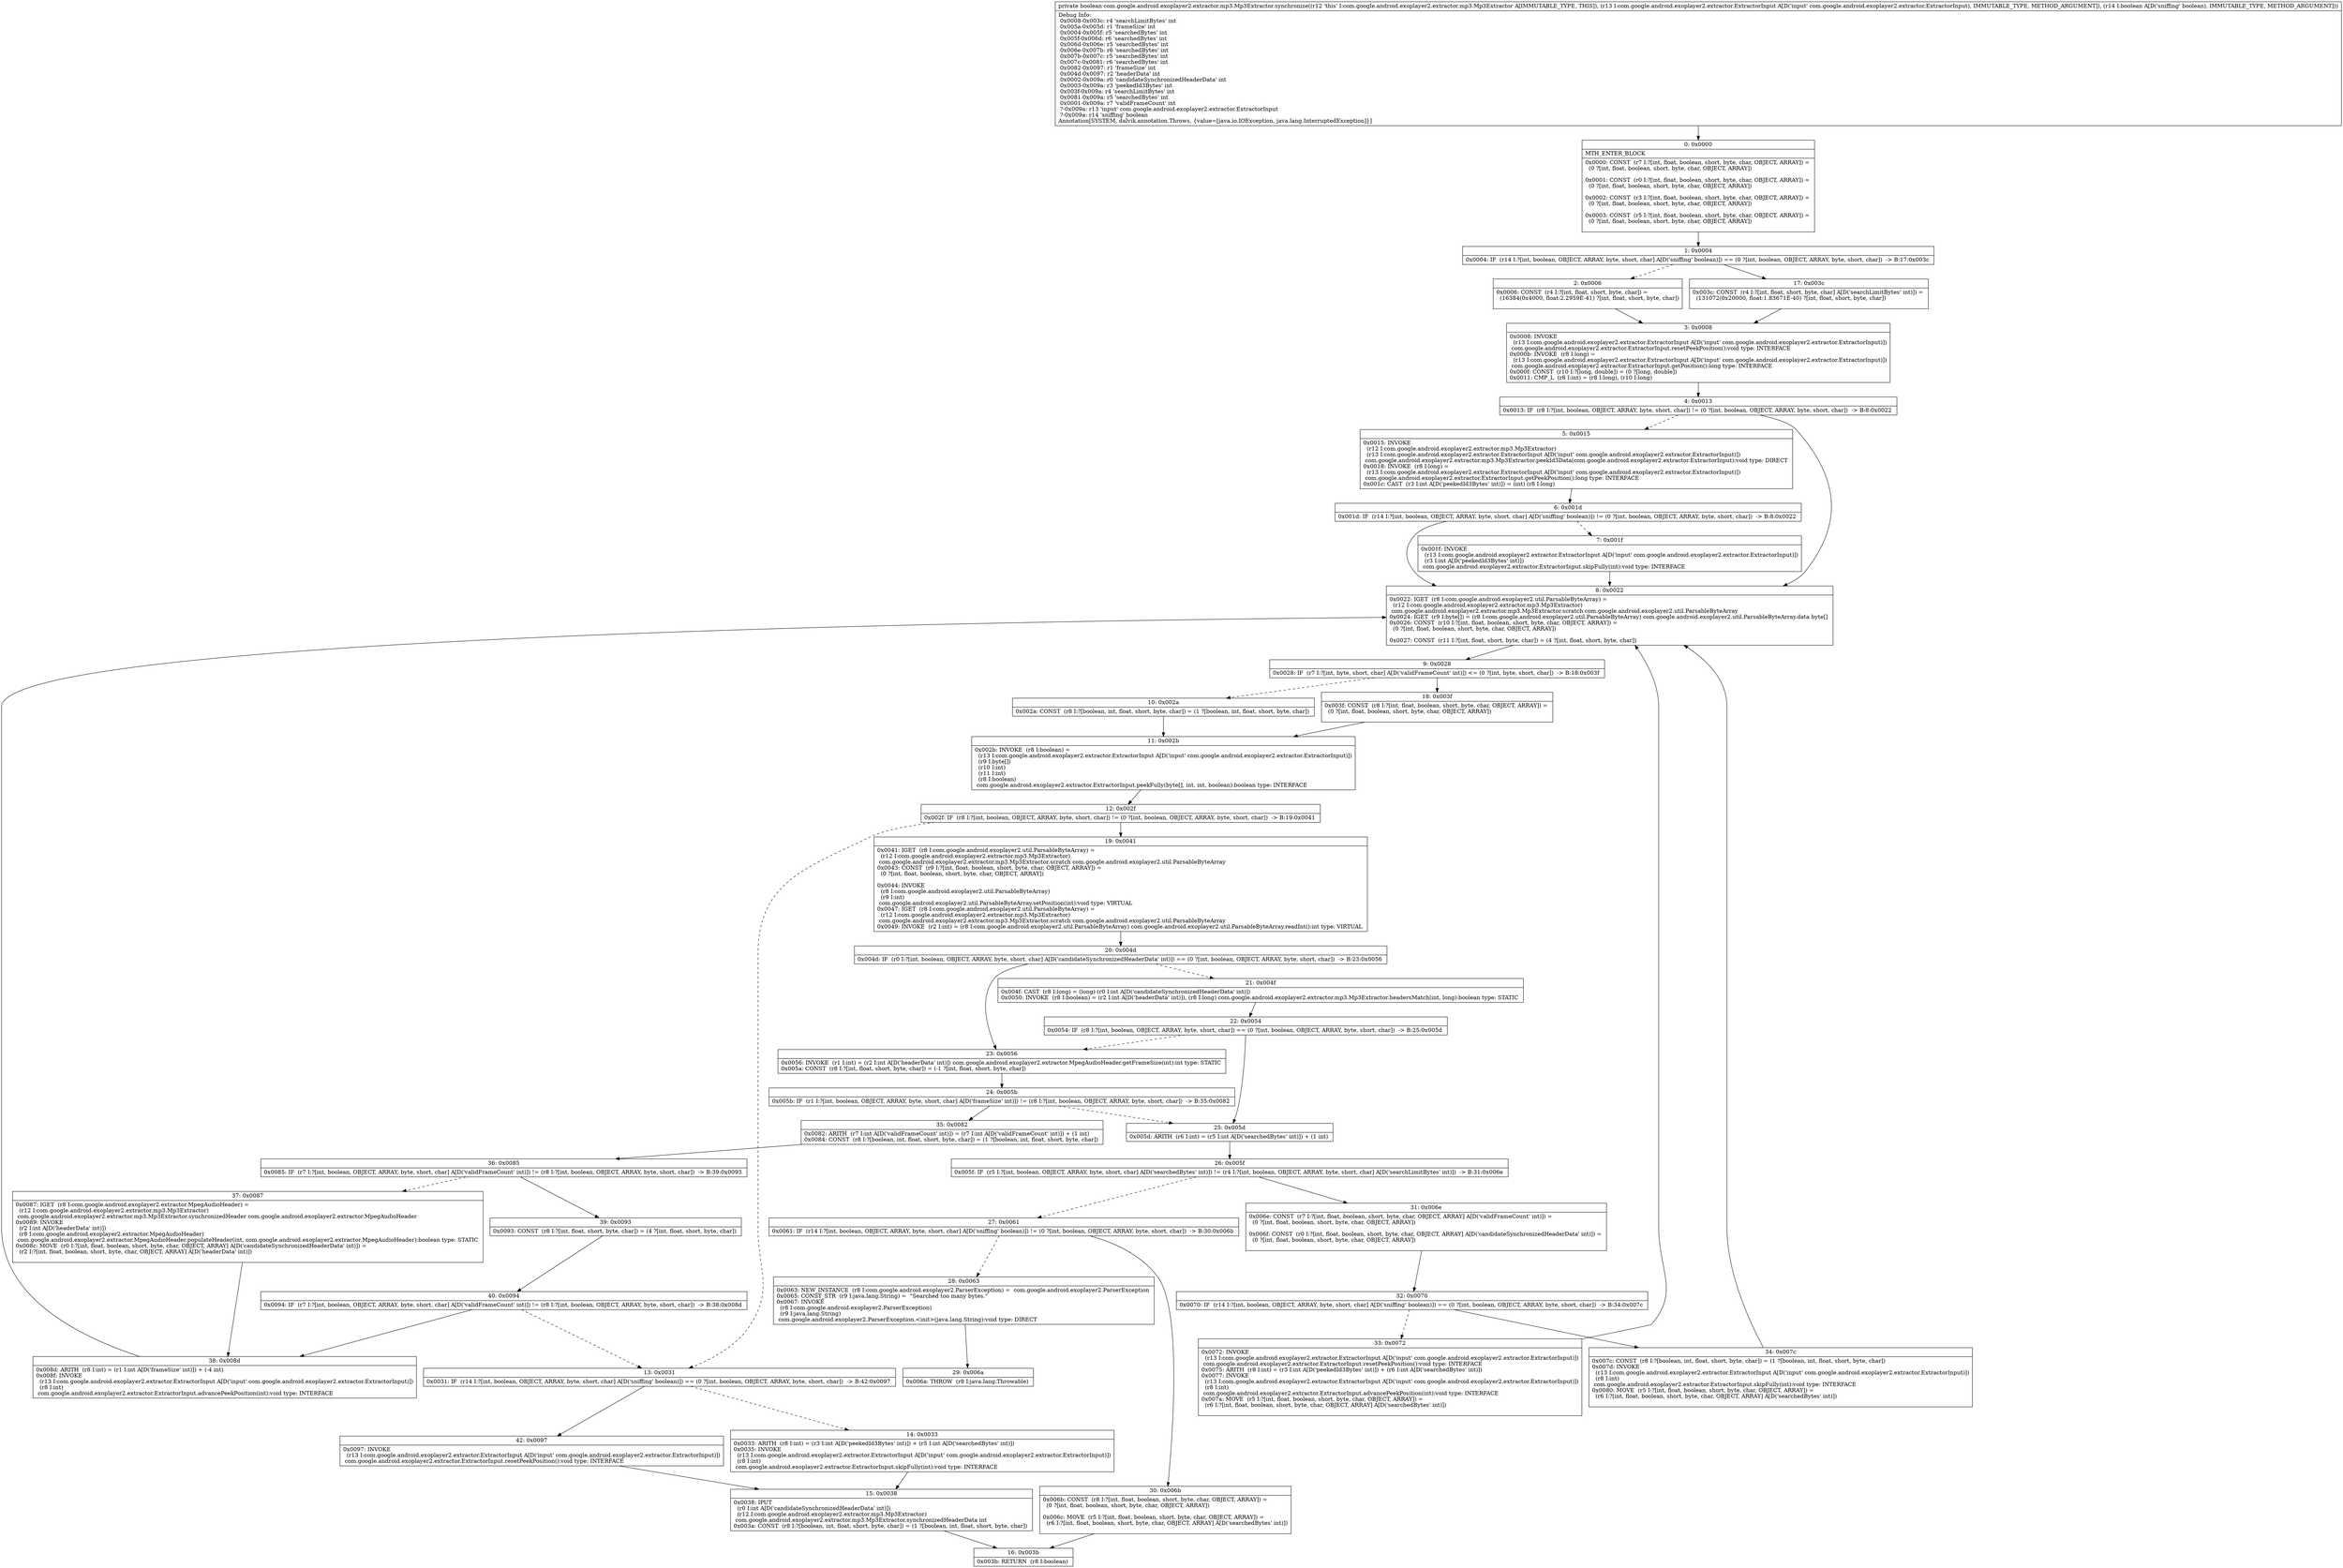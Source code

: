 digraph "CFG forcom.google.android.exoplayer2.extractor.mp3.Mp3Extractor.synchronize(Lcom\/google\/android\/exoplayer2\/extractor\/ExtractorInput;Z)Z" {
Node_0 [shape=record,label="{0\:\ 0x0000|MTH_ENTER_BLOCK\l|0x0000: CONST  (r7 I:?[int, float, boolean, short, byte, char, OBJECT, ARRAY]) = \l  (0 ?[int, float, boolean, short, byte, char, OBJECT, ARRAY])\l \l0x0001: CONST  (r0 I:?[int, float, boolean, short, byte, char, OBJECT, ARRAY]) = \l  (0 ?[int, float, boolean, short, byte, char, OBJECT, ARRAY])\l \l0x0002: CONST  (r3 I:?[int, float, boolean, short, byte, char, OBJECT, ARRAY]) = \l  (0 ?[int, float, boolean, short, byte, char, OBJECT, ARRAY])\l \l0x0003: CONST  (r5 I:?[int, float, boolean, short, byte, char, OBJECT, ARRAY]) = \l  (0 ?[int, float, boolean, short, byte, char, OBJECT, ARRAY])\l \l}"];
Node_1 [shape=record,label="{1\:\ 0x0004|0x0004: IF  (r14 I:?[int, boolean, OBJECT, ARRAY, byte, short, char] A[D('sniffing' boolean)]) == (0 ?[int, boolean, OBJECT, ARRAY, byte, short, char])  \-\> B:17:0x003c \l}"];
Node_2 [shape=record,label="{2\:\ 0x0006|0x0006: CONST  (r4 I:?[int, float, short, byte, char]) = \l  (16384(0x4000, float:2.2959E\-41) ?[int, float, short, byte, char])\l \l}"];
Node_3 [shape=record,label="{3\:\ 0x0008|0x0008: INVOKE  \l  (r13 I:com.google.android.exoplayer2.extractor.ExtractorInput A[D('input' com.google.android.exoplayer2.extractor.ExtractorInput)])\l com.google.android.exoplayer2.extractor.ExtractorInput.resetPeekPosition():void type: INTERFACE \l0x000b: INVOKE  (r8 I:long) = \l  (r13 I:com.google.android.exoplayer2.extractor.ExtractorInput A[D('input' com.google.android.exoplayer2.extractor.ExtractorInput)])\l com.google.android.exoplayer2.extractor.ExtractorInput.getPosition():long type: INTERFACE \l0x000f: CONST  (r10 I:?[long, double]) = (0 ?[long, double]) \l0x0011: CMP_L  (r8 I:int) = (r8 I:long), (r10 I:long) \l}"];
Node_4 [shape=record,label="{4\:\ 0x0013|0x0013: IF  (r8 I:?[int, boolean, OBJECT, ARRAY, byte, short, char]) != (0 ?[int, boolean, OBJECT, ARRAY, byte, short, char])  \-\> B:8:0x0022 \l}"];
Node_5 [shape=record,label="{5\:\ 0x0015|0x0015: INVOKE  \l  (r12 I:com.google.android.exoplayer2.extractor.mp3.Mp3Extractor)\l  (r13 I:com.google.android.exoplayer2.extractor.ExtractorInput A[D('input' com.google.android.exoplayer2.extractor.ExtractorInput)])\l com.google.android.exoplayer2.extractor.mp3.Mp3Extractor.peekId3Data(com.google.android.exoplayer2.extractor.ExtractorInput):void type: DIRECT \l0x0018: INVOKE  (r8 I:long) = \l  (r13 I:com.google.android.exoplayer2.extractor.ExtractorInput A[D('input' com.google.android.exoplayer2.extractor.ExtractorInput)])\l com.google.android.exoplayer2.extractor.ExtractorInput.getPeekPosition():long type: INTERFACE \l0x001c: CAST  (r3 I:int A[D('peekedId3Bytes' int)]) = (int) (r8 I:long) \l}"];
Node_6 [shape=record,label="{6\:\ 0x001d|0x001d: IF  (r14 I:?[int, boolean, OBJECT, ARRAY, byte, short, char] A[D('sniffing' boolean)]) != (0 ?[int, boolean, OBJECT, ARRAY, byte, short, char])  \-\> B:8:0x0022 \l}"];
Node_7 [shape=record,label="{7\:\ 0x001f|0x001f: INVOKE  \l  (r13 I:com.google.android.exoplayer2.extractor.ExtractorInput A[D('input' com.google.android.exoplayer2.extractor.ExtractorInput)])\l  (r3 I:int A[D('peekedId3Bytes' int)])\l com.google.android.exoplayer2.extractor.ExtractorInput.skipFully(int):void type: INTERFACE \l}"];
Node_8 [shape=record,label="{8\:\ 0x0022|0x0022: IGET  (r8 I:com.google.android.exoplayer2.util.ParsableByteArray) = \l  (r12 I:com.google.android.exoplayer2.extractor.mp3.Mp3Extractor)\l com.google.android.exoplayer2.extractor.mp3.Mp3Extractor.scratch com.google.android.exoplayer2.util.ParsableByteArray \l0x0024: IGET  (r9 I:byte[]) = (r8 I:com.google.android.exoplayer2.util.ParsableByteArray) com.google.android.exoplayer2.util.ParsableByteArray.data byte[] \l0x0026: CONST  (r10 I:?[int, float, boolean, short, byte, char, OBJECT, ARRAY]) = \l  (0 ?[int, float, boolean, short, byte, char, OBJECT, ARRAY])\l \l0x0027: CONST  (r11 I:?[int, float, short, byte, char]) = (4 ?[int, float, short, byte, char]) \l}"];
Node_9 [shape=record,label="{9\:\ 0x0028|0x0028: IF  (r7 I:?[int, byte, short, char] A[D('validFrameCount' int)]) \<= (0 ?[int, byte, short, char])  \-\> B:18:0x003f \l}"];
Node_10 [shape=record,label="{10\:\ 0x002a|0x002a: CONST  (r8 I:?[boolean, int, float, short, byte, char]) = (1 ?[boolean, int, float, short, byte, char]) \l}"];
Node_11 [shape=record,label="{11\:\ 0x002b|0x002b: INVOKE  (r8 I:boolean) = \l  (r13 I:com.google.android.exoplayer2.extractor.ExtractorInput A[D('input' com.google.android.exoplayer2.extractor.ExtractorInput)])\l  (r9 I:byte[])\l  (r10 I:int)\l  (r11 I:int)\l  (r8 I:boolean)\l com.google.android.exoplayer2.extractor.ExtractorInput.peekFully(byte[], int, int, boolean):boolean type: INTERFACE \l}"];
Node_12 [shape=record,label="{12\:\ 0x002f|0x002f: IF  (r8 I:?[int, boolean, OBJECT, ARRAY, byte, short, char]) != (0 ?[int, boolean, OBJECT, ARRAY, byte, short, char])  \-\> B:19:0x0041 \l}"];
Node_13 [shape=record,label="{13\:\ 0x0031|0x0031: IF  (r14 I:?[int, boolean, OBJECT, ARRAY, byte, short, char] A[D('sniffing' boolean)]) == (0 ?[int, boolean, OBJECT, ARRAY, byte, short, char])  \-\> B:42:0x0097 \l}"];
Node_14 [shape=record,label="{14\:\ 0x0033|0x0033: ARITH  (r8 I:int) = (r3 I:int A[D('peekedId3Bytes' int)]) + (r5 I:int A[D('searchedBytes' int)]) \l0x0035: INVOKE  \l  (r13 I:com.google.android.exoplayer2.extractor.ExtractorInput A[D('input' com.google.android.exoplayer2.extractor.ExtractorInput)])\l  (r8 I:int)\l com.google.android.exoplayer2.extractor.ExtractorInput.skipFully(int):void type: INTERFACE \l}"];
Node_15 [shape=record,label="{15\:\ 0x0038|0x0038: IPUT  \l  (r0 I:int A[D('candidateSynchronizedHeaderData' int)])\l  (r12 I:com.google.android.exoplayer2.extractor.mp3.Mp3Extractor)\l com.google.android.exoplayer2.extractor.mp3.Mp3Extractor.synchronizedHeaderData int \l0x003a: CONST  (r8 I:?[boolean, int, float, short, byte, char]) = (1 ?[boolean, int, float, short, byte, char]) \l}"];
Node_16 [shape=record,label="{16\:\ 0x003b|0x003b: RETURN  (r8 I:boolean) \l}"];
Node_17 [shape=record,label="{17\:\ 0x003c|0x003c: CONST  (r4 I:?[int, float, short, byte, char] A[D('searchLimitBytes' int)]) = \l  (131072(0x20000, float:1.83671E\-40) ?[int, float, short, byte, char])\l \l}"];
Node_18 [shape=record,label="{18\:\ 0x003f|0x003f: CONST  (r8 I:?[int, float, boolean, short, byte, char, OBJECT, ARRAY]) = \l  (0 ?[int, float, boolean, short, byte, char, OBJECT, ARRAY])\l \l}"];
Node_19 [shape=record,label="{19\:\ 0x0041|0x0041: IGET  (r8 I:com.google.android.exoplayer2.util.ParsableByteArray) = \l  (r12 I:com.google.android.exoplayer2.extractor.mp3.Mp3Extractor)\l com.google.android.exoplayer2.extractor.mp3.Mp3Extractor.scratch com.google.android.exoplayer2.util.ParsableByteArray \l0x0043: CONST  (r9 I:?[int, float, boolean, short, byte, char, OBJECT, ARRAY]) = \l  (0 ?[int, float, boolean, short, byte, char, OBJECT, ARRAY])\l \l0x0044: INVOKE  \l  (r8 I:com.google.android.exoplayer2.util.ParsableByteArray)\l  (r9 I:int)\l com.google.android.exoplayer2.util.ParsableByteArray.setPosition(int):void type: VIRTUAL \l0x0047: IGET  (r8 I:com.google.android.exoplayer2.util.ParsableByteArray) = \l  (r12 I:com.google.android.exoplayer2.extractor.mp3.Mp3Extractor)\l com.google.android.exoplayer2.extractor.mp3.Mp3Extractor.scratch com.google.android.exoplayer2.util.ParsableByteArray \l0x0049: INVOKE  (r2 I:int) = (r8 I:com.google.android.exoplayer2.util.ParsableByteArray) com.google.android.exoplayer2.util.ParsableByteArray.readInt():int type: VIRTUAL \l}"];
Node_20 [shape=record,label="{20\:\ 0x004d|0x004d: IF  (r0 I:?[int, boolean, OBJECT, ARRAY, byte, short, char] A[D('candidateSynchronizedHeaderData' int)]) == (0 ?[int, boolean, OBJECT, ARRAY, byte, short, char])  \-\> B:23:0x0056 \l}"];
Node_21 [shape=record,label="{21\:\ 0x004f|0x004f: CAST  (r8 I:long) = (long) (r0 I:int A[D('candidateSynchronizedHeaderData' int)]) \l0x0050: INVOKE  (r8 I:boolean) = (r2 I:int A[D('headerData' int)]), (r8 I:long) com.google.android.exoplayer2.extractor.mp3.Mp3Extractor.headersMatch(int, long):boolean type: STATIC \l}"];
Node_22 [shape=record,label="{22\:\ 0x0054|0x0054: IF  (r8 I:?[int, boolean, OBJECT, ARRAY, byte, short, char]) == (0 ?[int, boolean, OBJECT, ARRAY, byte, short, char])  \-\> B:25:0x005d \l}"];
Node_23 [shape=record,label="{23\:\ 0x0056|0x0056: INVOKE  (r1 I:int) = (r2 I:int A[D('headerData' int)]) com.google.android.exoplayer2.extractor.MpegAudioHeader.getFrameSize(int):int type: STATIC \l0x005a: CONST  (r8 I:?[int, float, short, byte, char]) = (\-1 ?[int, float, short, byte, char]) \l}"];
Node_24 [shape=record,label="{24\:\ 0x005b|0x005b: IF  (r1 I:?[int, boolean, OBJECT, ARRAY, byte, short, char] A[D('frameSize' int)]) != (r8 I:?[int, boolean, OBJECT, ARRAY, byte, short, char])  \-\> B:35:0x0082 \l}"];
Node_25 [shape=record,label="{25\:\ 0x005d|0x005d: ARITH  (r6 I:int) = (r5 I:int A[D('searchedBytes' int)]) + (1 int) \l}"];
Node_26 [shape=record,label="{26\:\ 0x005f|0x005f: IF  (r5 I:?[int, boolean, OBJECT, ARRAY, byte, short, char] A[D('searchedBytes' int)]) != (r4 I:?[int, boolean, OBJECT, ARRAY, byte, short, char] A[D('searchLimitBytes' int)])  \-\> B:31:0x006e \l}"];
Node_27 [shape=record,label="{27\:\ 0x0061|0x0061: IF  (r14 I:?[int, boolean, OBJECT, ARRAY, byte, short, char] A[D('sniffing' boolean)]) != (0 ?[int, boolean, OBJECT, ARRAY, byte, short, char])  \-\> B:30:0x006b \l}"];
Node_28 [shape=record,label="{28\:\ 0x0063|0x0063: NEW_INSTANCE  (r8 I:com.google.android.exoplayer2.ParserException) =  com.google.android.exoplayer2.ParserException \l0x0065: CONST_STR  (r9 I:java.lang.String) =  \"Searched too many bytes.\" \l0x0067: INVOKE  \l  (r8 I:com.google.android.exoplayer2.ParserException)\l  (r9 I:java.lang.String)\l com.google.android.exoplayer2.ParserException.\<init\>(java.lang.String):void type: DIRECT \l}"];
Node_29 [shape=record,label="{29\:\ 0x006a|0x006a: THROW  (r8 I:java.lang.Throwable) \l}"];
Node_30 [shape=record,label="{30\:\ 0x006b|0x006b: CONST  (r8 I:?[int, float, boolean, short, byte, char, OBJECT, ARRAY]) = \l  (0 ?[int, float, boolean, short, byte, char, OBJECT, ARRAY])\l \l0x006c: MOVE  (r5 I:?[int, float, boolean, short, byte, char, OBJECT, ARRAY]) = \l  (r6 I:?[int, float, boolean, short, byte, char, OBJECT, ARRAY] A[D('searchedBytes' int)])\l \l}"];
Node_31 [shape=record,label="{31\:\ 0x006e|0x006e: CONST  (r7 I:?[int, float, boolean, short, byte, char, OBJECT, ARRAY] A[D('validFrameCount' int)]) = \l  (0 ?[int, float, boolean, short, byte, char, OBJECT, ARRAY])\l \l0x006f: CONST  (r0 I:?[int, float, boolean, short, byte, char, OBJECT, ARRAY] A[D('candidateSynchronizedHeaderData' int)]) = \l  (0 ?[int, float, boolean, short, byte, char, OBJECT, ARRAY])\l \l}"];
Node_32 [shape=record,label="{32\:\ 0x0070|0x0070: IF  (r14 I:?[int, boolean, OBJECT, ARRAY, byte, short, char] A[D('sniffing' boolean)]) == (0 ?[int, boolean, OBJECT, ARRAY, byte, short, char])  \-\> B:34:0x007c \l}"];
Node_33 [shape=record,label="{33\:\ 0x0072|0x0072: INVOKE  \l  (r13 I:com.google.android.exoplayer2.extractor.ExtractorInput A[D('input' com.google.android.exoplayer2.extractor.ExtractorInput)])\l com.google.android.exoplayer2.extractor.ExtractorInput.resetPeekPosition():void type: INTERFACE \l0x0075: ARITH  (r8 I:int) = (r3 I:int A[D('peekedId3Bytes' int)]) + (r6 I:int A[D('searchedBytes' int)]) \l0x0077: INVOKE  \l  (r13 I:com.google.android.exoplayer2.extractor.ExtractorInput A[D('input' com.google.android.exoplayer2.extractor.ExtractorInput)])\l  (r8 I:int)\l com.google.android.exoplayer2.extractor.ExtractorInput.advancePeekPosition(int):void type: INTERFACE \l0x007a: MOVE  (r5 I:?[int, float, boolean, short, byte, char, OBJECT, ARRAY]) = \l  (r6 I:?[int, float, boolean, short, byte, char, OBJECT, ARRAY] A[D('searchedBytes' int)])\l \l}"];
Node_34 [shape=record,label="{34\:\ 0x007c|0x007c: CONST  (r8 I:?[boolean, int, float, short, byte, char]) = (1 ?[boolean, int, float, short, byte, char]) \l0x007d: INVOKE  \l  (r13 I:com.google.android.exoplayer2.extractor.ExtractorInput A[D('input' com.google.android.exoplayer2.extractor.ExtractorInput)])\l  (r8 I:int)\l com.google.android.exoplayer2.extractor.ExtractorInput.skipFully(int):void type: INTERFACE \l0x0080: MOVE  (r5 I:?[int, float, boolean, short, byte, char, OBJECT, ARRAY]) = \l  (r6 I:?[int, float, boolean, short, byte, char, OBJECT, ARRAY] A[D('searchedBytes' int)])\l \l}"];
Node_35 [shape=record,label="{35\:\ 0x0082|0x0082: ARITH  (r7 I:int A[D('validFrameCount' int)]) = (r7 I:int A[D('validFrameCount' int)]) + (1 int) \l0x0084: CONST  (r8 I:?[boolean, int, float, short, byte, char]) = (1 ?[boolean, int, float, short, byte, char]) \l}"];
Node_36 [shape=record,label="{36\:\ 0x0085|0x0085: IF  (r7 I:?[int, boolean, OBJECT, ARRAY, byte, short, char] A[D('validFrameCount' int)]) != (r8 I:?[int, boolean, OBJECT, ARRAY, byte, short, char])  \-\> B:39:0x0093 \l}"];
Node_37 [shape=record,label="{37\:\ 0x0087|0x0087: IGET  (r8 I:com.google.android.exoplayer2.extractor.MpegAudioHeader) = \l  (r12 I:com.google.android.exoplayer2.extractor.mp3.Mp3Extractor)\l com.google.android.exoplayer2.extractor.mp3.Mp3Extractor.synchronizedHeader com.google.android.exoplayer2.extractor.MpegAudioHeader \l0x0089: INVOKE  \l  (r2 I:int A[D('headerData' int)])\l  (r8 I:com.google.android.exoplayer2.extractor.MpegAudioHeader)\l com.google.android.exoplayer2.extractor.MpegAudioHeader.populateHeader(int, com.google.android.exoplayer2.extractor.MpegAudioHeader):boolean type: STATIC \l0x008c: MOVE  (r0 I:?[int, float, boolean, short, byte, char, OBJECT, ARRAY] A[D('candidateSynchronizedHeaderData' int)]) = \l  (r2 I:?[int, float, boolean, short, byte, char, OBJECT, ARRAY] A[D('headerData' int)])\l \l}"];
Node_38 [shape=record,label="{38\:\ 0x008d|0x008d: ARITH  (r8 I:int) = (r1 I:int A[D('frameSize' int)]) + (\-4 int) \l0x008f: INVOKE  \l  (r13 I:com.google.android.exoplayer2.extractor.ExtractorInput A[D('input' com.google.android.exoplayer2.extractor.ExtractorInput)])\l  (r8 I:int)\l com.google.android.exoplayer2.extractor.ExtractorInput.advancePeekPosition(int):void type: INTERFACE \l}"];
Node_39 [shape=record,label="{39\:\ 0x0093|0x0093: CONST  (r8 I:?[int, float, short, byte, char]) = (4 ?[int, float, short, byte, char]) \l}"];
Node_40 [shape=record,label="{40\:\ 0x0094|0x0094: IF  (r7 I:?[int, boolean, OBJECT, ARRAY, byte, short, char] A[D('validFrameCount' int)]) != (r8 I:?[int, boolean, OBJECT, ARRAY, byte, short, char])  \-\> B:38:0x008d \l}"];
Node_42 [shape=record,label="{42\:\ 0x0097|0x0097: INVOKE  \l  (r13 I:com.google.android.exoplayer2.extractor.ExtractorInput A[D('input' com.google.android.exoplayer2.extractor.ExtractorInput)])\l com.google.android.exoplayer2.extractor.ExtractorInput.resetPeekPosition():void type: INTERFACE \l}"];
MethodNode[shape=record,label="{private boolean com.google.android.exoplayer2.extractor.mp3.Mp3Extractor.synchronize((r12 'this' I:com.google.android.exoplayer2.extractor.mp3.Mp3Extractor A[IMMUTABLE_TYPE, THIS]), (r13 I:com.google.android.exoplayer2.extractor.ExtractorInput A[D('input' com.google.android.exoplayer2.extractor.ExtractorInput), IMMUTABLE_TYPE, METHOD_ARGUMENT]), (r14 I:boolean A[D('sniffing' boolean), IMMUTABLE_TYPE, METHOD_ARGUMENT]))  | Debug Info:\l  0x0008\-0x003c: r4 'searchLimitBytes' int\l  0x005a\-0x005d: r1 'frameSize' int\l  0x0004\-0x005f: r5 'searchedBytes' int\l  0x005f\-0x006d: r6 'searchedBytes' int\l  0x006d\-0x006e: r5 'searchedBytes' int\l  0x006e\-0x007b: r6 'searchedBytes' int\l  0x007b\-0x007c: r5 'searchedBytes' int\l  0x007c\-0x0081: r6 'searchedBytes' int\l  0x0082\-0x0097: r1 'frameSize' int\l  0x004d\-0x0097: r2 'headerData' int\l  0x0002\-0x009a: r0 'candidateSynchronizedHeaderData' int\l  0x0003\-0x009a: r3 'peekedId3Bytes' int\l  0x003f\-0x009a: r4 'searchLimitBytes' int\l  0x0081\-0x009a: r5 'searchedBytes' int\l  0x0001\-0x009a: r7 'validFrameCount' int\l  ?\-0x009a: r13 'input' com.google.android.exoplayer2.extractor.ExtractorInput\l  ?\-0x009a: r14 'sniffing' boolean\lAnnotation[SYSTEM, dalvik.annotation.Throws, \{value=[java.io.IOException, java.lang.InterruptedException]\}]\l}"];
MethodNode -> Node_0;
Node_0 -> Node_1;
Node_1 -> Node_2[style=dashed];
Node_1 -> Node_17;
Node_2 -> Node_3;
Node_3 -> Node_4;
Node_4 -> Node_5[style=dashed];
Node_4 -> Node_8;
Node_5 -> Node_6;
Node_6 -> Node_7[style=dashed];
Node_6 -> Node_8;
Node_7 -> Node_8;
Node_8 -> Node_9;
Node_9 -> Node_10[style=dashed];
Node_9 -> Node_18;
Node_10 -> Node_11;
Node_11 -> Node_12;
Node_12 -> Node_13[style=dashed];
Node_12 -> Node_19;
Node_13 -> Node_14[style=dashed];
Node_13 -> Node_42;
Node_14 -> Node_15;
Node_15 -> Node_16;
Node_17 -> Node_3;
Node_18 -> Node_11;
Node_19 -> Node_20;
Node_20 -> Node_21[style=dashed];
Node_20 -> Node_23;
Node_21 -> Node_22;
Node_22 -> Node_23[style=dashed];
Node_22 -> Node_25;
Node_23 -> Node_24;
Node_24 -> Node_25[style=dashed];
Node_24 -> Node_35;
Node_25 -> Node_26;
Node_26 -> Node_27[style=dashed];
Node_26 -> Node_31;
Node_27 -> Node_28[style=dashed];
Node_27 -> Node_30;
Node_28 -> Node_29;
Node_30 -> Node_16;
Node_31 -> Node_32;
Node_32 -> Node_33[style=dashed];
Node_32 -> Node_34;
Node_33 -> Node_8;
Node_34 -> Node_8;
Node_35 -> Node_36;
Node_36 -> Node_37[style=dashed];
Node_36 -> Node_39;
Node_37 -> Node_38;
Node_38 -> Node_8;
Node_39 -> Node_40;
Node_40 -> Node_38;
Node_40 -> Node_13[style=dashed];
Node_42 -> Node_15;
}

